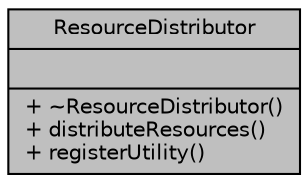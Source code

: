 digraph "ResourceDistributor"
{
 // LATEX_PDF_SIZE
  edge [fontname="Helvetica",fontsize="10",labelfontname="Helvetica",labelfontsize="10"];
  node [fontname="Helvetica",fontsize="10",shape=record];
  Node1 [label="{ResourceDistributor\n||+ ~ResourceDistributor()\l+ distributeResources()\l+ registerUtility()\l}",height=0.2,width=0.4,color="black", fillcolor="grey75", style="filled", fontcolor="black",tooltip="Abstract interface for resource distribution."];
}
